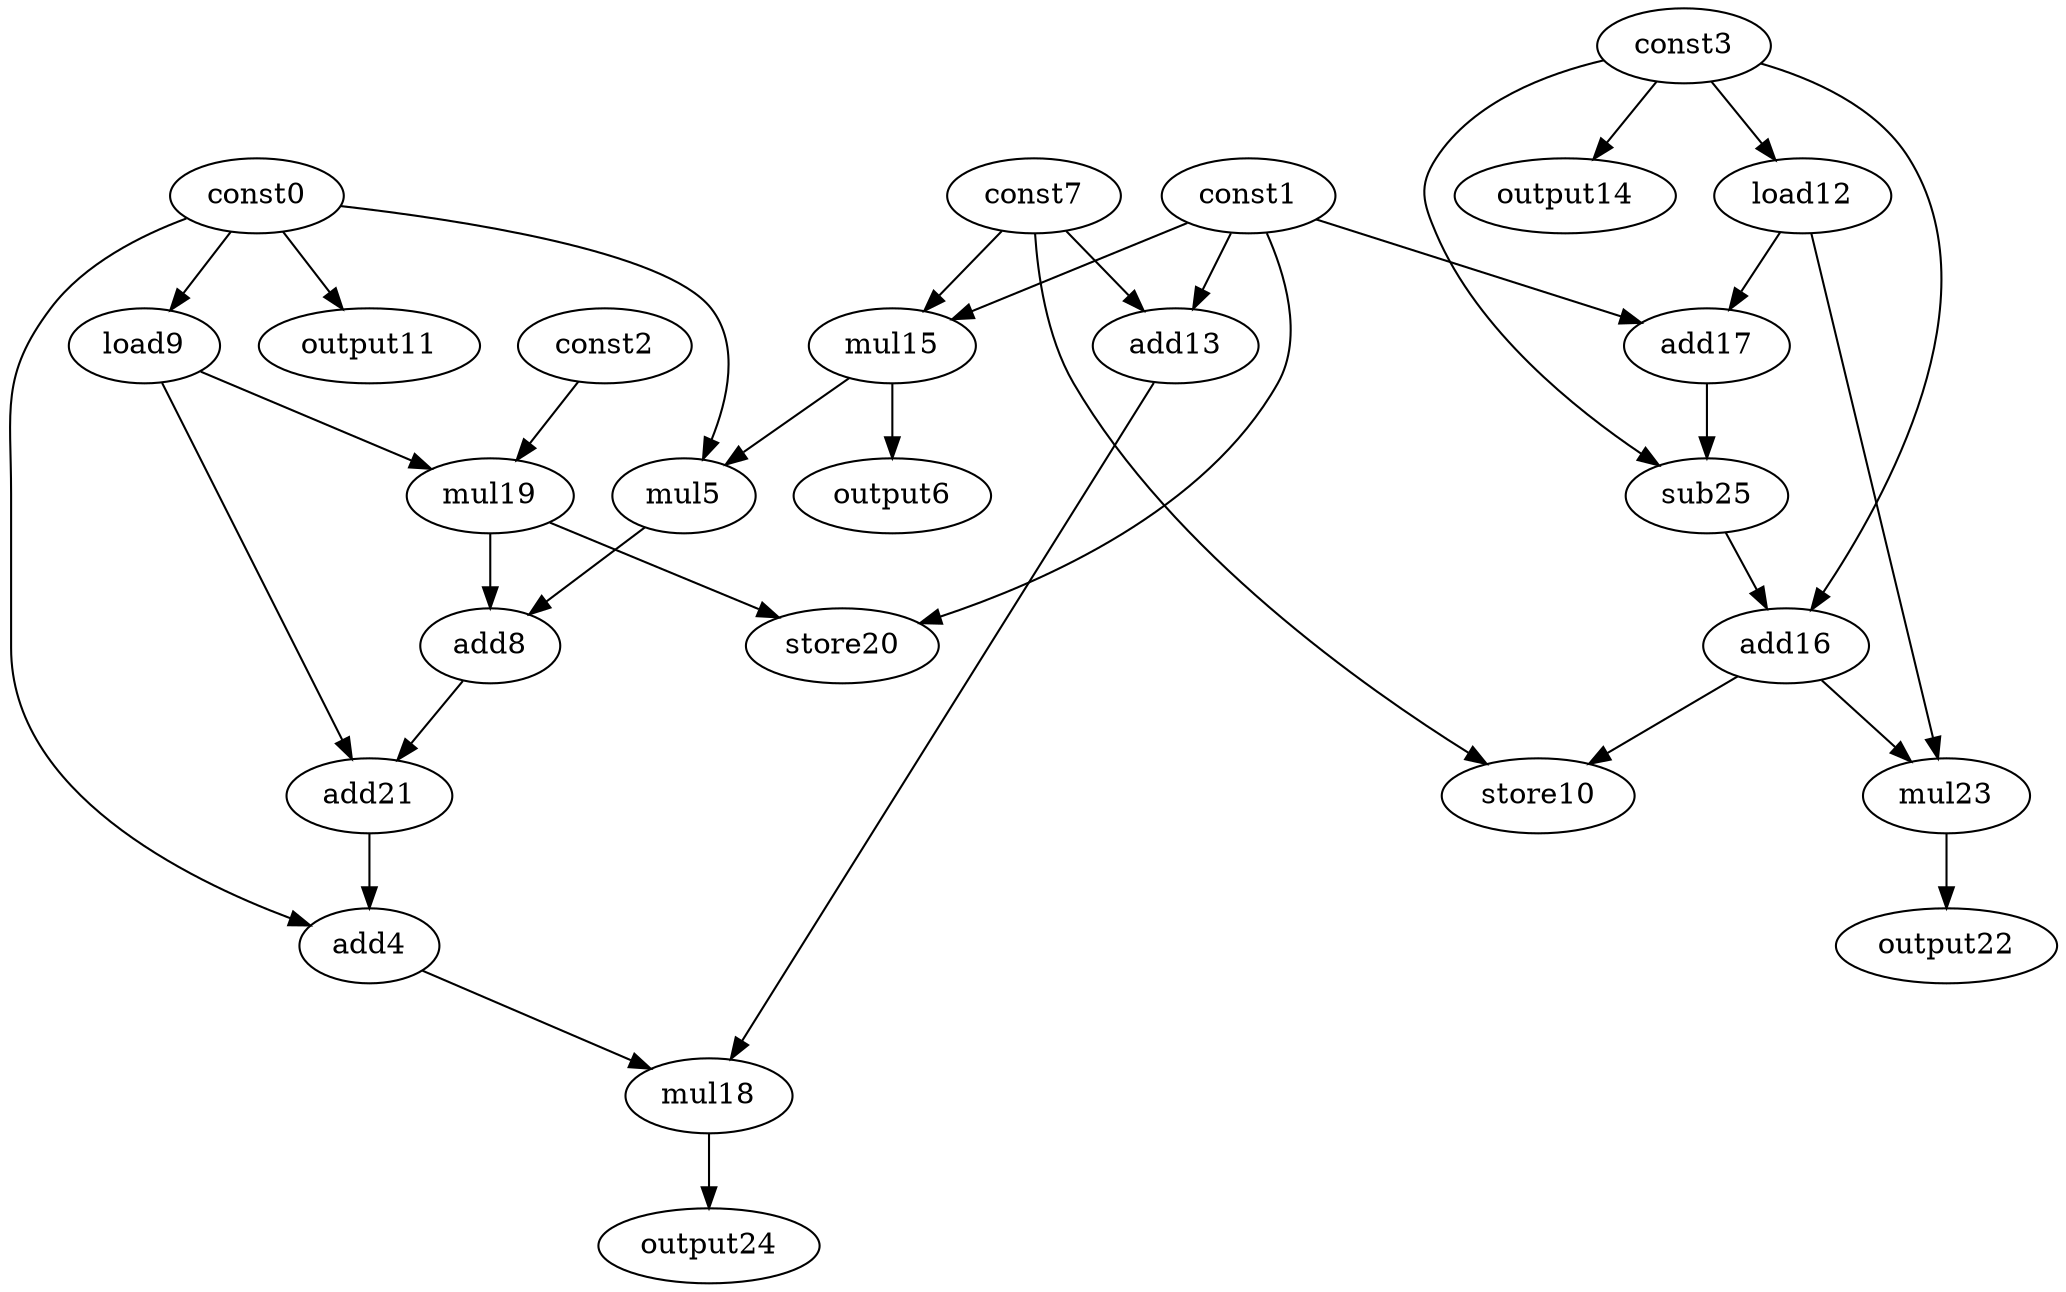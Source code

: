 digraph G { 
const0[opcode=const]; 
const1[opcode=const]; 
const2[opcode=const]; 
const3[opcode=const]; 
add4[opcode=add]; 
mul5[opcode=mul]; 
output6[opcode=output]; 
const7[opcode=const]; 
add8[opcode=add]; 
load9[opcode=load]; 
store10[opcode=store]; 
output11[opcode=output]; 
load12[opcode=load]; 
add13[opcode=add]; 
output14[opcode=output]; 
mul15[opcode=mul]; 
add16[opcode=add]; 
add17[opcode=add]; 
mul18[opcode=mul]; 
mul19[opcode=mul]; 
store20[opcode=store]; 
add21[opcode=add]; 
output22[opcode=output]; 
mul23[opcode=mul]; 
output24[opcode=output]; 
sub25[opcode=sub]; 
const0->load9[operand=0];
const0->output11[operand=0];
const3->load12[operand=0];
const1->add13[operand=0];
const7->add13[operand=1];
const3->output14[operand=0];
const1->mul15[operand=0];
const7->mul15[operand=1];
const0->mul5[operand=0];
mul15->mul5[operand=1];
mul15->output6[operand=0];
const1->add17[operand=0];
load12->add17[operand=1];
load9->mul19[operand=0];
const2->mul19[operand=1];
mul19->add8[operand=0];
mul5->add8[operand=1];
const1->store20[operand=0];
mul19->store20[operand=1];
add17->sub25[operand=0];
const3->sub25[operand=1];
sub25->add16[operand=0];
const3->add16[operand=1];
add8->add21[operand=0];
load9->add21[operand=1];
const0->add4[operand=0];
add21->add4[operand=1];
add16->store10[operand=0];
const7->store10[operand=1];
add16->mul23[operand=0];
load12->mul23[operand=1];
add4->mul18[operand=0];
add13->mul18[operand=1];
mul23->output22[operand=0];
mul18->output24[operand=0];
}
